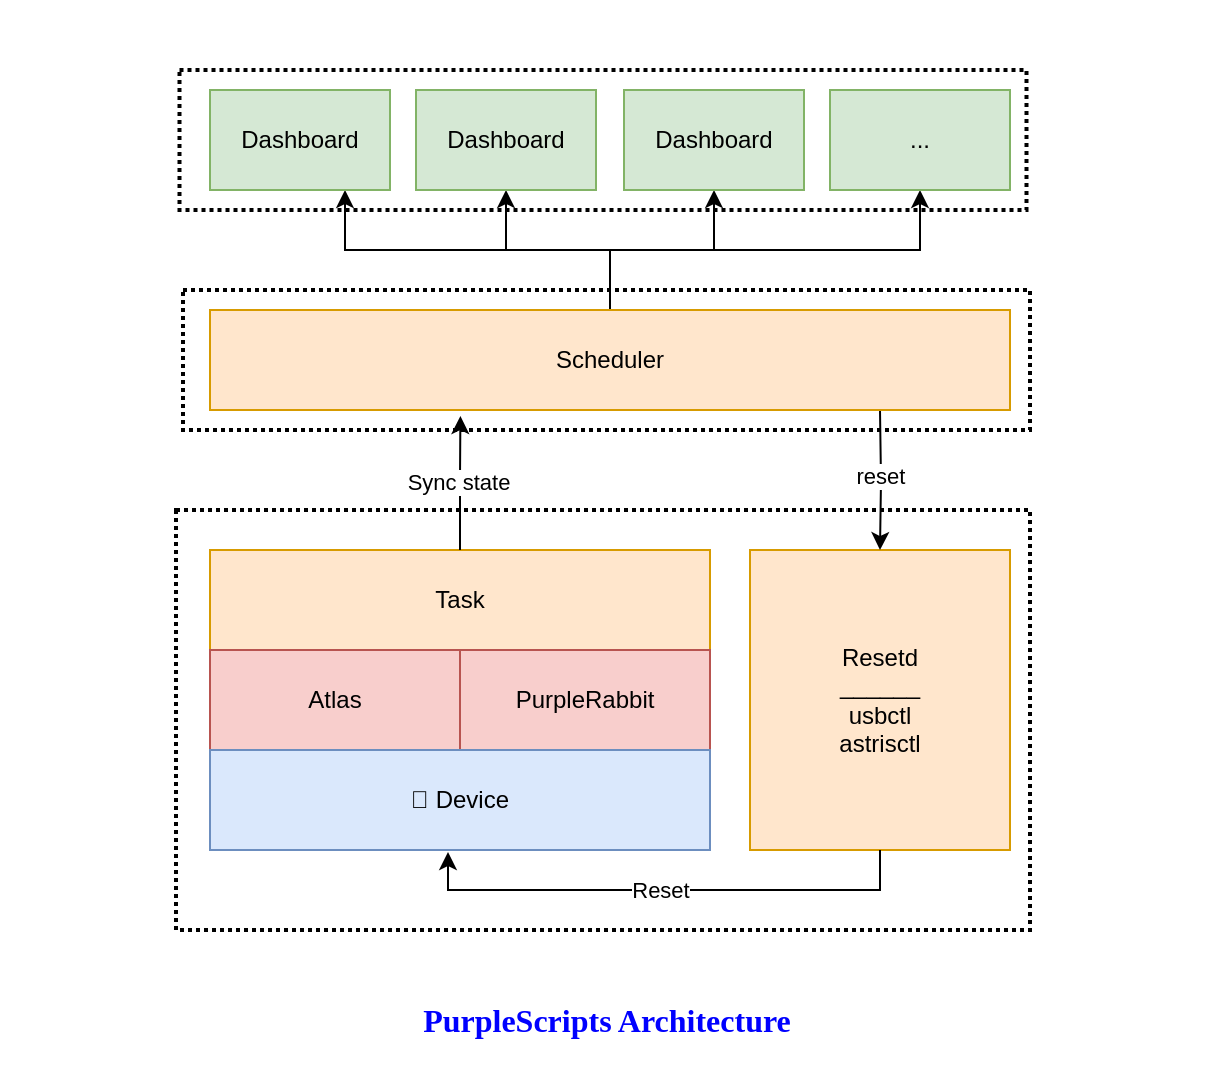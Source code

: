 <mxfile version="24.7.1" type="device">
  <diagram id="kgpKYQtTHZ0yAKxKKP6v" name="Page-1">
    <mxGraphModel dx="1434" dy="677" grid="1" gridSize="10" guides="1" tooltips="1" connect="1" arrows="1" fold="1" page="1" pageScale="1" pageWidth="850" pageHeight="1100" math="0" shadow="0">
      <root>
        <mxCell id="0" />
        <mxCell id="1" parent="0" />
        <mxCell id="rLZ0drKBjzexQms3yXf0-32" value="" style="rounded=0;whiteSpace=wrap;html=1;fillColor=none;strokeColor=none;" vertex="1" parent="1">
          <mxGeometry x="95" y="35" width="610" height="545" as="geometry" />
        </mxCell>
        <mxCell id="rLZ0drKBjzexQms3yXf0-33" value="&lt;font face=&quot;Garamond&quot; style=&quot;font-size: 16px;&quot;&gt;PurpleScripts Architecture&lt;/font&gt;" style="rounded=0;whiteSpace=wrap;html=1;fillColor=none;fontStyle=1;fontSize=16;fontColor=#0000FF;strokeColor=none;" vertex="1" parent="1">
          <mxGeometry x="275.75" y="520" width="245" height="50" as="geometry" />
        </mxCell>
        <mxCell id="rLZ0drKBjzexQms3yXf0-30" value="" style="rounded=0;whiteSpace=wrap;html=1;gradientColor=none;fillColor=none;fillStyle=solid;glass=0;dashed=1;dashPattern=1 1;strokeWidth=2;" vertex="1" parent="1">
          <mxGeometry x="184.75" y="70" width="423.5" height="70" as="geometry" />
        </mxCell>
        <mxCell id="rLZ0drKBjzexQms3yXf0-29" value="" style="rounded=0;whiteSpace=wrap;html=1;gradientColor=none;fillColor=none;fillStyle=solid;glass=0;dashed=1;dashPattern=1 1;strokeWidth=2;" vertex="1" parent="1">
          <mxGeometry x="186.5" y="180" width="423.5" height="70" as="geometry" />
        </mxCell>
        <mxCell id="rLZ0drKBjzexQms3yXf0-26" value="" style="rounded=0;whiteSpace=wrap;html=1;gradientColor=none;fillColor=none;fillStyle=solid;glass=0;dashed=1;dashPattern=1 1;strokeWidth=2;" vertex="1" parent="1">
          <mxGeometry x="183" y="290" width="427" height="210" as="geometry" />
        </mxCell>
        <mxCell id="rLZ0drKBjzexQms3yXf0-1" value="Task" style="rounded=0;whiteSpace=wrap;html=1;fillColor=#ffe6cc;strokeColor=#d79b00;" vertex="1" parent="1">
          <mxGeometry x="200" y="310" width="250" height="50" as="geometry" />
        </mxCell>
        <mxCell id="rLZ0drKBjzexQms3yXf0-2" value="Resetd&lt;br&gt;______&lt;br&gt;usbctl&lt;br&gt;astrisctl" style="rounded=0;whiteSpace=wrap;html=1;fillColor=#ffe6cc;strokeColor=#d79b00;" vertex="1" parent="1">
          <mxGeometry x="470" y="310" width="130" height="150" as="geometry" />
        </mxCell>
        <mxCell id="rLZ0drKBjzexQms3yXf0-12" style="edgeStyle=orthogonalEdgeStyle;rounded=0;orthogonalLoop=1;jettySize=auto;html=1;exitX=0.5;exitY=0;exitDx=0;exitDy=0;entryX=0.75;entryY=1;entryDx=0;entryDy=0;" edge="1" parent="1" source="rLZ0drKBjzexQms3yXf0-3" target="rLZ0drKBjzexQms3yXf0-7">
          <mxGeometry relative="1" as="geometry">
            <Array as="points">
              <mxPoint x="400" y="160" />
              <mxPoint x="268" y="160" />
            </Array>
          </mxGeometry>
        </mxCell>
        <mxCell id="rLZ0drKBjzexQms3yXf0-14" style="edgeStyle=orthogonalEdgeStyle;rounded=0;orthogonalLoop=1;jettySize=auto;html=1;exitX=0.5;exitY=0;exitDx=0;exitDy=0;entryX=0.5;entryY=1;entryDx=0;entryDy=0;" edge="1" parent="1" source="rLZ0drKBjzexQms3yXf0-3" target="rLZ0drKBjzexQms3yXf0-8">
          <mxGeometry relative="1" as="geometry" />
        </mxCell>
        <mxCell id="rLZ0drKBjzexQms3yXf0-16" style="edgeStyle=orthogonalEdgeStyle;rounded=0;orthogonalLoop=1;jettySize=auto;html=1;exitX=0.5;exitY=0;exitDx=0;exitDy=0;entryX=0.5;entryY=1;entryDx=0;entryDy=0;" edge="1" parent="1" source="rLZ0drKBjzexQms3yXf0-3" target="rLZ0drKBjzexQms3yXf0-9">
          <mxGeometry relative="1" as="geometry" />
        </mxCell>
        <mxCell id="rLZ0drKBjzexQms3yXf0-18" style="edgeStyle=orthogonalEdgeStyle;rounded=0;orthogonalLoop=1;jettySize=auto;html=1;exitX=0.5;exitY=0;exitDx=0;exitDy=0;entryX=0.5;entryY=1;entryDx=0;entryDy=0;" edge="1" parent="1" source="rLZ0drKBjzexQms3yXf0-3" target="rLZ0drKBjzexQms3yXf0-10">
          <mxGeometry relative="1" as="geometry" />
        </mxCell>
        <mxCell id="rLZ0drKBjzexQms3yXf0-21" style="edgeStyle=orthogonalEdgeStyle;rounded=0;orthogonalLoop=1;jettySize=auto;html=1;entryX=0.5;entryY=0;entryDx=0;entryDy=0;" edge="1" parent="1" target="rLZ0drKBjzexQms3yXf0-2">
          <mxGeometry relative="1" as="geometry">
            <mxPoint x="535" y="240" as="sourcePoint" />
          </mxGeometry>
        </mxCell>
        <mxCell id="rLZ0drKBjzexQms3yXf0-22" value="reset" style="edgeLabel;html=1;align=center;verticalAlign=middle;resizable=0;points=[];" vertex="1" connectable="0" parent="rLZ0drKBjzexQms3yXf0-21">
          <mxGeometry x="-0.064" y="-1" relative="1" as="geometry">
            <mxPoint as="offset" />
          </mxGeometry>
        </mxCell>
        <mxCell id="rLZ0drKBjzexQms3yXf0-3" value="Scheduler" style="rounded=0;whiteSpace=wrap;html=1;fillColor=#ffe6cc;strokeColor=#d79b00;" vertex="1" parent="1">
          <mxGeometry x="200" y="190" width="400" height="50" as="geometry" />
        </mxCell>
        <mxCell id="rLZ0drKBjzexQms3yXf0-4" value="Atlas" style="rounded=0;whiteSpace=wrap;html=1;fillColor=#f8cecc;strokeColor=#b85450;" vertex="1" parent="1">
          <mxGeometry x="200" y="360" width="125" height="50" as="geometry" />
        </mxCell>
        <mxCell id="rLZ0drKBjzexQms3yXf0-5" value="PurpleRabbit" style="rounded=0;whiteSpace=wrap;html=1;fillColor=#f8cecc;strokeColor=#b85450;" vertex="1" parent="1">
          <mxGeometry x="325" y="360" width="125" height="50" as="geometry" />
        </mxCell>
        <mxCell id="rLZ0drKBjzexQms3yXf0-6" value=" Device" style="rounded=0;whiteSpace=wrap;html=1;fillColor=#dae8fc;strokeColor=#6c8ebf;" vertex="1" parent="1">
          <mxGeometry x="200" y="410" width="250" height="50" as="geometry" />
        </mxCell>
        <mxCell id="rLZ0drKBjzexQms3yXf0-7" value="Dashboard" style="rounded=0;whiteSpace=wrap;html=1;fillColor=#d5e8d4;strokeColor=#82b366;" vertex="1" parent="1">
          <mxGeometry x="200" y="80" width="90" height="50" as="geometry" />
        </mxCell>
        <mxCell id="rLZ0drKBjzexQms3yXf0-8" value="Dashboard" style="rounded=0;whiteSpace=wrap;html=1;fillColor=#d5e8d4;strokeColor=#82b366;" vertex="1" parent="1">
          <mxGeometry x="303" y="80" width="90" height="50" as="geometry" />
        </mxCell>
        <mxCell id="rLZ0drKBjzexQms3yXf0-9" value="Dashboard" style="rounded=0;whiteSpace=wrap;html=1;fillColor=#d5e8d4;strokeColor=#82b366;" vertex="1" parent="1">
          <mxGeometry x="407" y="80" width="90" height="50" as="geometry" />
        </mxCell>
        <mxCell id="rLZ0drKBjzexQms3yXf0-10" value="..." style="rounded=0;whiteSpace=wrap;html=1;fillColor=#d5e8d4;strokeColor=#82b366;" vertex="1" parent="1">
          <mxGeometry x="510" y="80" width="90" height="50" as="geometry" />
        </mxCell>
        <mxCell id="rLZ0drKBjzexQms3yXf0-19" style="edgeStyle=orthogonalEdgeStyle;rounded=0;orthogonalLoop=1;jettySize=auto;html=1;exitX=0.5;exitY=0;exitDx=0;exitDy=0;entryX=0.313;entryY=1.06;entryDx=0;entryDy=0;entryPerimeter=0;" edge="1" parent="1" source="rLZ0drKBjzexQms3yXf0-1" target="rLZ0drKBjzexQms3yXf0-3">
          <mxGeometry relative="1" as="geometry" />
        </mxCell>
        <mxCell id="rLZ0drKBjzexQms3yXf0-20" value="Sync state" style="edgeLabel;html=1;align=center;verticalAlign=middle;resizable=0;points=[];" vertex="1" connectable="0" parent="rLZ0drKBjzexQms3yXf0-19">
          <mxGeometry x="-0.018" y="1" relative="1" as="geometry">
            <mxPoint y="-1" as="offset" />
          </mxGeometry>
        </mxCell>
        <mxCell id="rLZ0drKBjzexQms3yXf0-24" style="edgeStyle=orthogonalEdgeStyle;rounded=0;orthogonalLoop=1;jettySize=auto;html=1;exitX=0.5;exitY=1;exitDx=0;exitDy=0;entryX=0.476;entryY=1.02;entryDx=0;entryDy=0;entryPerimeter=0;" edge="1" parent="1" source="rLZ0drKBjzexQms3yXf0-2" target="rLZ0drKBjzexQms3yXf0-6">
          <mxGeometry relative="1" as="geometry" />
        </mxCell>
        <mxCell id="rLZ0drKBjzexQms3yXf0-25" value="Reset" style="edgeLabel;html=1;align=center;verticalAlign=middle;resizable=0;points=[];" vertex="1" connectable="0" parent="rLZ0drKBjzexQms3yXf0-24">
          <mxGeometry x="0.02" relative="1" as="geometry">
            <mxPoint as="offset" />
          </mxGeometry>
        </mxCell>
      </root>
    </mxGraphModel>
  </diagram>
</mxfile>

